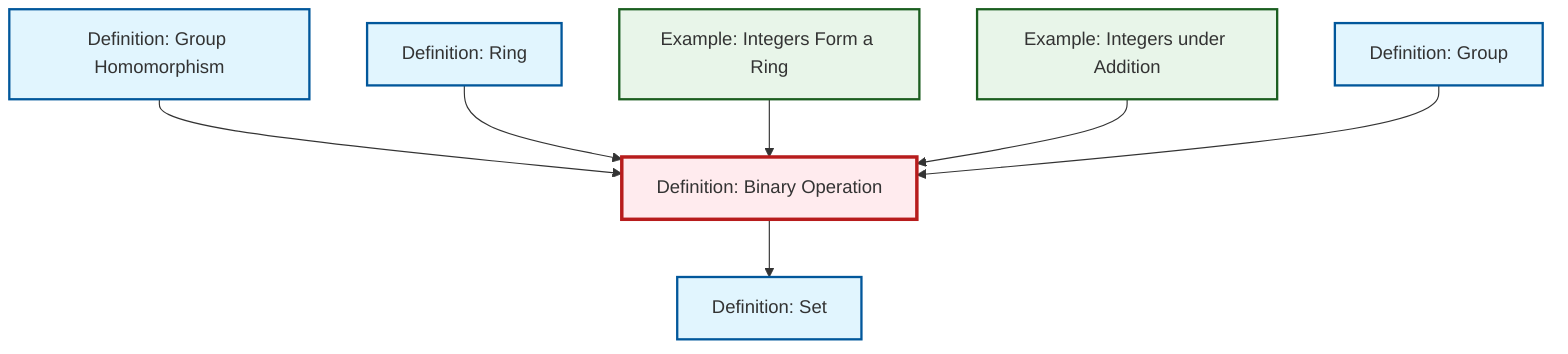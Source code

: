 graph TD
    classDef definition fill:#e1f5fe,stroke:#01579b,stroke-width:2px
    classDef theorem fill:#f3e5f5,stroke:#4a148c,stroke-width:2px
    classDef axiom fill:#fff3e0,stroke:#e65100,stroke-width:2px
    classDef example fill:#e8f5e9,stroke:#1b5e20,stroke-width:2px
    classDef current fill:#ffebee,stroke:#b71c1c,stroke-width:3px
    def-ring["Definition: Ring"]:::definition
    def-set["Definition: Set"]:::definition
    def-homomorphism["Definition: Group Homomorphism"]:::definition
    ex-integers-addition["Example: Integers under Addition"]:::example
    ex-integers-ring["Example: Integers Form a Ring"]:::example
    def-binary-operation["Definition: Binary Operation"]:::definition
    def-group["Definition: Group"]:::definition
    def-homomorphism --> def-binary-operation
    def-ring --> def-binary-operation
    def-binary-operation --> def-set
    ex-integers-ring --> def-binary-operation
    ex-integers-addition --> def-binary-operation
    def-group --> def-binary-operation
    class def-binary-operation current